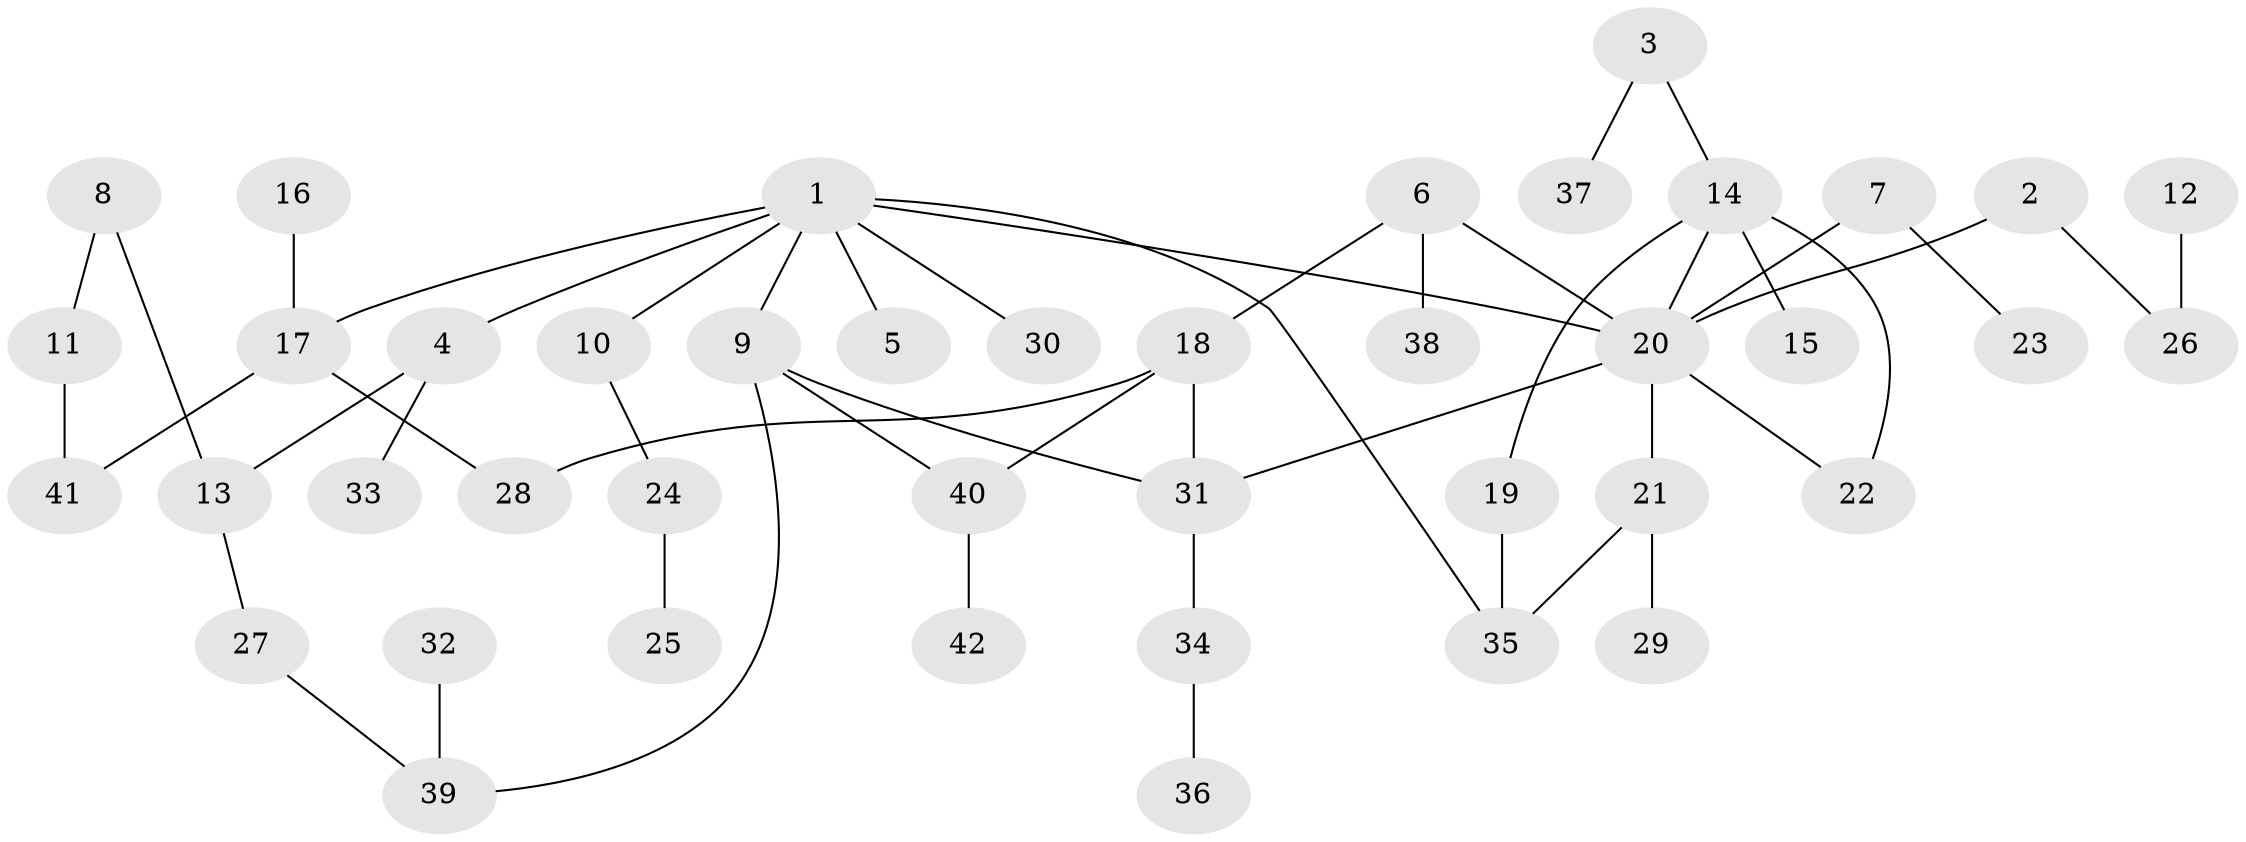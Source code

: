 // original degree distribution, {7: 0.024096385542168676, 9: 0.012048192771084338, 3: 0.2289156626506024, 2: 0.3373493975903614, 5: 0.012048192771084338, 4: 0.03614457831325301, 1: 0.3493975903614458}
// Generated by graph-tools (version 1.1) at 2025/01/03/09/25 03:01:08]
// undirected, 42 vertices, 50 edges
graph export_dot {
graph [start="1"]
  node [color=gray90,style=filled];
  1;
  2;
  3;
  4;
  5;
  6;
  7;
  8;
  9;
  10;
  11;
  12;
  13;
  14;
  15;
  16;
  17;
  18;
  19;
  20;
  21;
  22;
  23;
  24;
  25;
  26;
  27;
  28;
  29;
  30;
  31;
  32;
  33;
  34;
  35;
  36;
  37;
  38;
  39;
  40;
  41;
  42;
  1 -- 4 [weight=1.0];
  1 -- 5 [weight=1.0];
  1 -- 9 [weight=1.0];
  1 -- 10 [weight=1.0];
  1 -- 17 [weight=1.0];
  1 -- 20 [weight=1.0];
  1 -- 30 [weight=1.0];
  1 -- 35 [weight=1.0];
  2 -- 20 [weight=1.0];
  2 -- 26 [weight=1.0];
  3 -- 14 [weight=1.0];
  3 -- 37 [weight=1.0];
  4 -- 13 [weight=1.0];
  4 -- 33 [weight=1.0];
  6 -- 18 [weight=1.0];
  6 -- 20 [weight=1.0];
  6 -- 38 [weight=1.0];
  7 -- 20 [weight=1.0];
  7 -- 23 [weight=1.0];
  8 -- 11 [weight=1.0];
  8 -- 13 [weight=1.0];
  9 -- 31 [weight=1.0];
  9 -- 39 [weight=1.0];
  9 -- 40 [weight=1.0];
  10 -- 24 [weight=1.0];
  11 -- 41 [weight=1.0];
  12 -- 26 [weight=1.0];
  13 -- 27 [weight=1.0];
  14 -- 15 [weight=1.0];
  14 -- 19 [weight=1.0];
  14 -- 20 [weight=1.0];
  14 -- 22 [weight=1.0];
  16 -- 17 [weight=1.0];
  17 -- 28 [weight=1.0];
  17 -- 41 [weight=1.0];
  18 -- 28 [weight=1.0];
  18 -- 31 [weight=1.0];
  18 -- 40 [weight=1.0];
  19 -- 35 [weight=1.0];
  20 -- 21 [weight=1.0];
  20 -- 22 [weight=1.0];
  20 -- 31 [weight=1.0];
  21 -- 29 [weight=1.0];
  21 -- 35 [weight=1.0];
  24 -- 25 [weight=1.0];
  27 -- 39 [weight=1.0];
  31 -- 34 [weight=1.0];
  32 -- 39 [weight=1.0];
  34 -- 36 [weight=1.0];
  40 -- 42 [weight=1.0];
}
